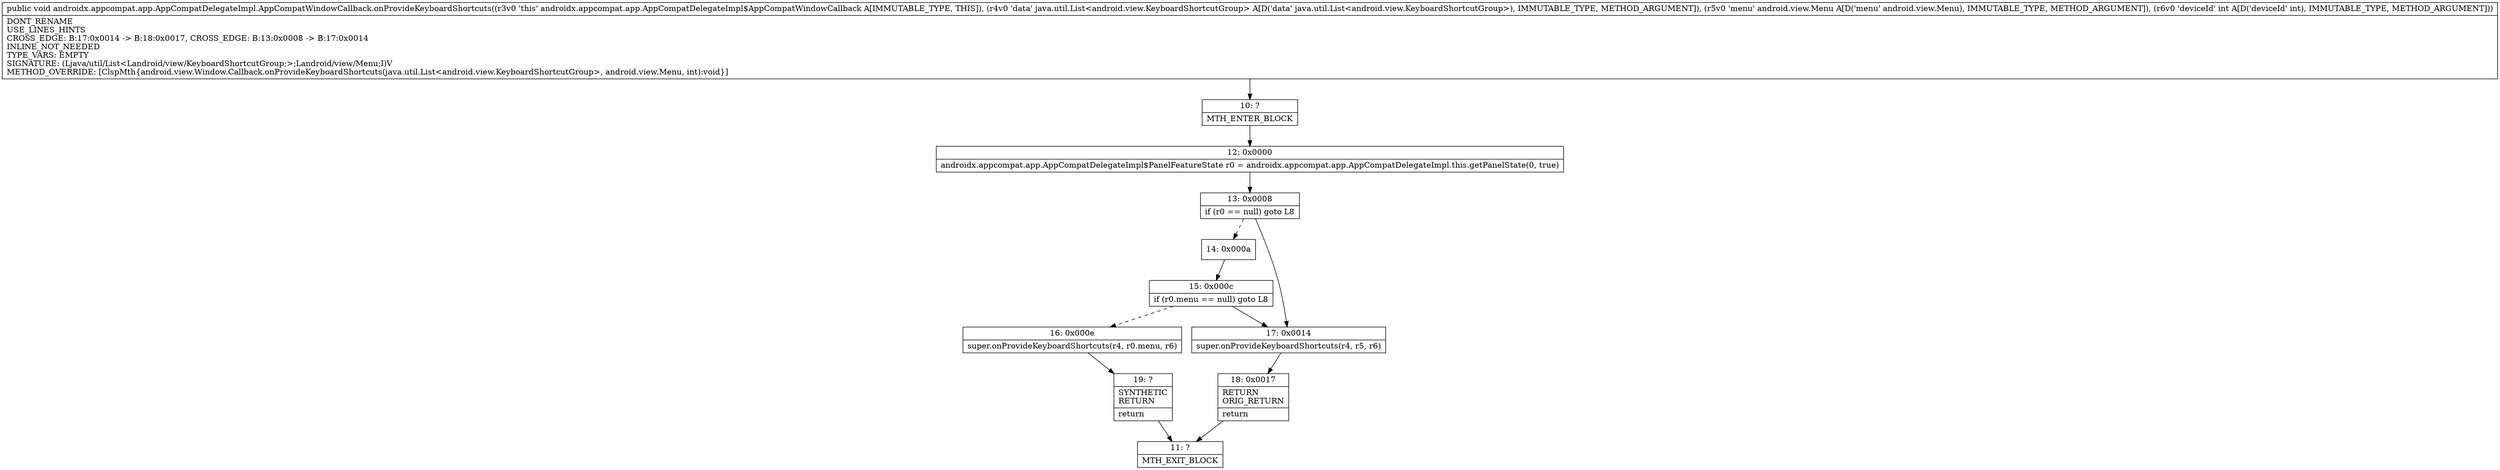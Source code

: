 digraph "CFG forandroidx.appcompat.app.AppCompatDelegateImpl.AppCompatWindowCallback.onProvideKeyboardShortcuts(Ljava\/util\/List;Landroid\/view\/Menu;I)V" {
Node_10 [shape=record,label="{10\:\ ?|MTH_ENTER_BLOCK\l}"];
Node_12 [shape=record,label="{12\:\ 0x0000|androidx.appcompat.app.AppCompatDelegateImpl$PanelFeatureState r0 = androidx.appcompat.app.AppCompatDelegateImpl.this.getPanelState(0, true)\l}"];
Node_13 [shape=record,label="{13\:\ 0x0008|if (r0 == null) goto L8\l}"];
Node_14 [shape=record,label="{14\:\ 0x000a}"];
Node_15 [shape=record,label="{15\:\ 0x000c|if (r0.menu == null) goto L8\l}"];
Node_16 [shape=record,label="{16\:\ 0x000e|super.onProvideKeyboardShortcuts(r4, r0.menu, r6)\l}"];
Node_19 [shape=record,label="{19\:\ ?|SYNTHETIC\lRETURN\l|return\l}"];
Node_11 [shape=record,label="{11\:\ ?|MTH_EXIT_BLOCK\l}"];
Node_17 [shape=record,label="{17\:\ 0x0014|super.onProvideKeyboardShortcuts(r4, r5, r6)\l}"];
Node_18 [shape=record,label="{18\:\ 0x0017|RETURN\lORIG_RETURN\l|return\l}"];
MethodNode[shape=record,label="{public void androidx.appcompat.app.AppCompatDelegateImpl.AppCompatWindowCallback.onProvideKeyboardShortcuts((r3v0 'this' androidx.appcompat.app.AppCompatDelegateImpl$AppCompatWindowCallback A[IMMUTABLE_TYPE, THIS]), (r4v0 'data' java.util.List\<android.view.KeyboardShortcutGroup\> A[D('data' java.util.List\<android.view.KeyboardShortcutGroup\>), IMMUTABLE_TYPE, METHOD_ARGUMENT]), (r5v0 'menu' android.view.Menu A[D('menu' android.view.Menu), IMMUTABLE_TYPE, METHOD_ARGUMENT]), (r6v0 'deviceId' int A[D('deviceId' int), IMMUTABLE_TYPE, METHOD_ARGUMENT]))  | DONT_RENAME\lUSE_LINES_HINTS\lCROSS_EDGE: B:17:0x0014 \-\> B:18:0x0017, CROSS_EDGE: B:13:0x0008 \-\> B:17:0x0014\lINLINE_NOT_NEEDED\lTYPE_VARS: EMPTY\lSIGNATURE: (Ljava\/util\/List\<Landroid\/view\/KeyboardShortcutGroup;\>;Landroid\/view\/Menu;I)V\lMETHOD_OVERRIDE: [ClspMth\{android.view.Window.Callback.onProvideKeyboardShortcuts(java.util.List\<android.view.KeyboardShortcutGroup\>, android.view.Menu, int):void\}]\l}"];
MethodNode -> Node_10;Node_10 -> Node_12;
Node_12 -> Node_13;
Node_13 -> Node_14[style=dashed];
Node_13 -> Node_17;
Node_14 -> Node_15;
Node_15 -> Node_16[style=dashed];
Node_15 -> Node_17;
Node_16 -> Node_19;
Node_19 -> Node_11;
Node_17 -> Node_18;
Node_18 -> Node_11;
}

